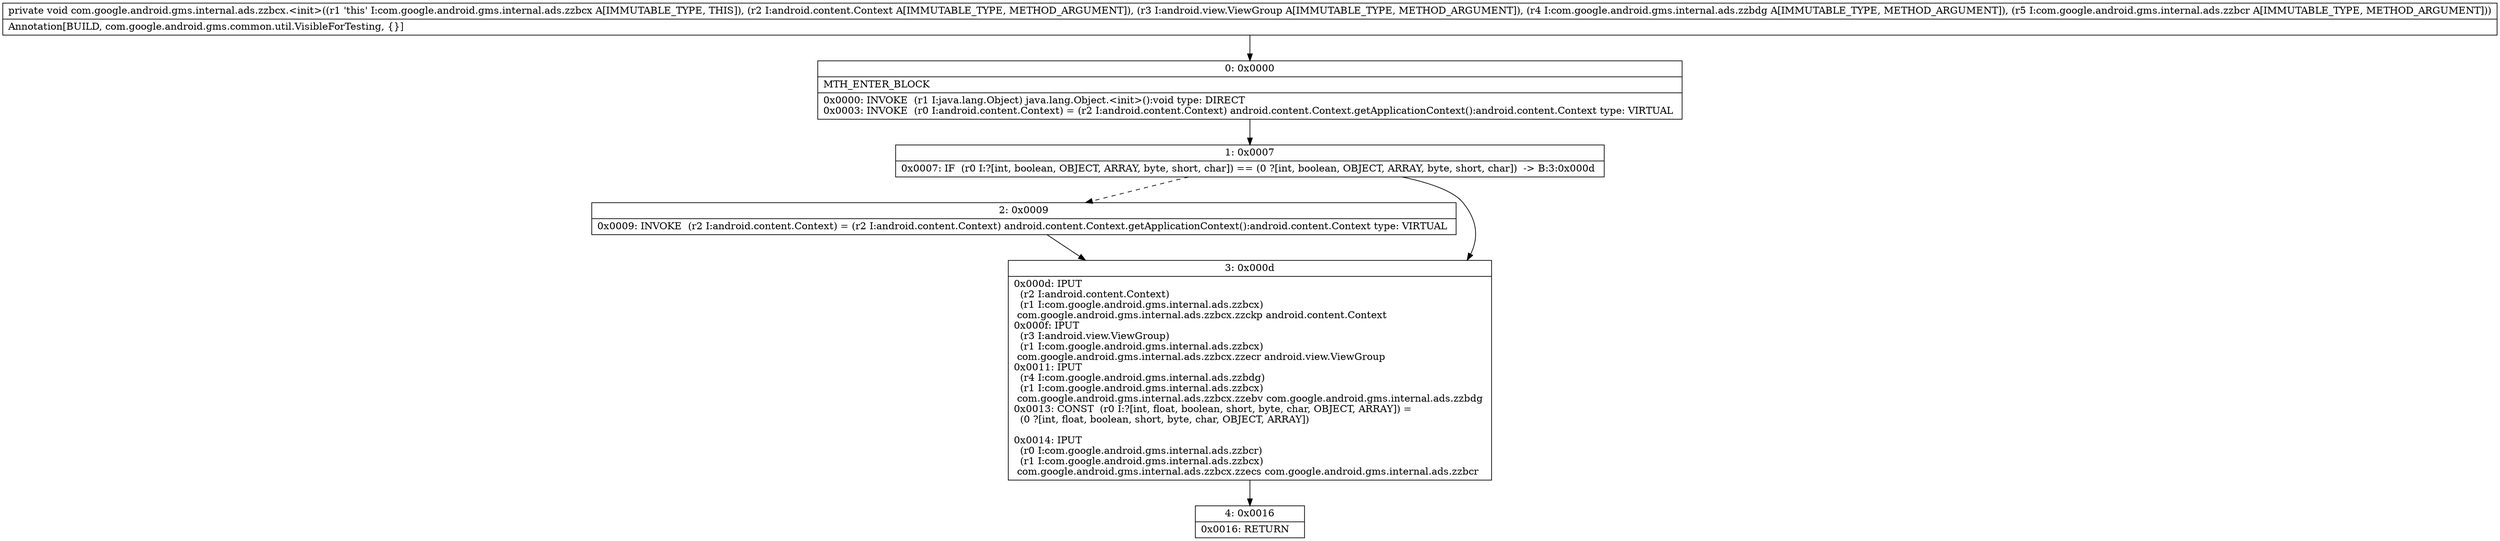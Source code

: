 digraph "CFG forcom.google.android.gms.internal.ads.zzbcx.\<init\>(Landroid\/content\/Context;Landroid\/view\/ViewGroup;Lcom\/google\/android\/gms\/internal\/ads\/zzbdg;Lcom\/google\/android\/gms\/internal\/ads\/zzbcr;)V" {
Node_0 [shape=record,label="{0\:\ 0x0000|MTH_ENTER_BLOCK\l|0x0000: INVOKE  (r1 I:java.lang.Object) java.lang.Object.\<init\>():void type: DIRECT \l0x0003: INVOKE  (r0 I:android.content.Context) = (r2 I:android.content.Context) android.content.Context.getApplicationContext():android.content.Context type: VIRTUAL \l}"];
Node_1 [shape=record,label="{1\:\ 0x0007|0x0007: IF  (r0 I:?[int, boolean, OBJECT, ARRAY, byte, short, char]) == (0 ?[int, boolean, OBJECT, ARRAY, byte, short, char])  \-\> B:3:0x000d \l}"];
Node_2 [shape=record,label="{2\:\ 0x0009|0x0009: INVOKE  (r2 I:android.content.Context) = (r2 I:android.content.Context) android.content.Context.getApplicationContext():android.content.Context type: VIRTUAL \l}"];
Node_3 [shape=record,label="{3\:\ 0x000d|0x000d: IPUT  \l  (r2 I:android.content.Context)\l  (r1 I:com.google.android.gms.internal.ads.zzbcx)\l com.google.android.gms.internal.ads.zzbcx.zzckp android.content.Context \l0x000f: IPUT  \l  (r3 I:android.view.ViewGroup)\l  (r1 I:com.google.android.gms.internal.ads.zzbcx)\l com.google.android.gms.internal.ads.zzbcx.zzecr android.view.ViewGroup \l0x0011: IPUT  \l  (r4 I:com.google.android.gms.internal.ads.zzbdg)\l  (r1 I:com.google.android.gms.internal.ads.zzbcx)\l com.google.android.gms.internal.ads.zzbcx.zzebv com.google.android.gms.internal.ads.zzbdg \l0x0013: CONST  (r0 I:?[int, float, boolean, short, byte, char, OBJECT, ARRAY]) = \l  (0 ?[int, float, boolean, short, byte, char, OBJECT, ARRAY])\l \l0x0014: IPUT  \l  (r0 I:com.google.android.gms.internal.ads.zzbcr)\l  (r1 I:com.google.android.gms.internal.ads.zzbcx)\l com.google.android.gms.internal.ads.zzbcx.zzecs com.google.android.gms.internal.ads.zzbcr \l}"];
Node_4 [shape=record,label="{4\:\ 0x0016|0x0016: RETURN   \l}"];
MethodNode[shape=record,label="{private void com.google.android.gms.internal.ads.zzbcx.\<init\>((r1 'this' I:com.google.android.gms.internal.ads.zzbcx A[IMMUTABLE_TYPE, THIS]), (r2 I:android.content.Context A[IMMUTABLE_TYPE, METHOD_ARGUMENT]), (r3 I:android.view.ViewGroup A[IMMUTABLE_TYPE, METHOD_ARGUMENT]), (r4 I:com.google.android.gms.internal.ads.zzbdg A[IMMUTABLE_TYPE, METHOD_ARGUMENT]), (r5 I:com.google.android.gms.internal.ads.zzbcr A[IMMUTABLE_TYPE, METHOD_ARGUMENT]))  | Annotation[BUILD, com.google.android.gms.common.util.VisibleForTesting, \{\}]\l}"];
MethodNode -> Node_0;
Node_0 -> Node_1;
Node_1 -> Node_2[style=dashed];
Node_1 -> Node_3;
Node_2 -> Node_3;
Node_3 -> Node_4;
}

